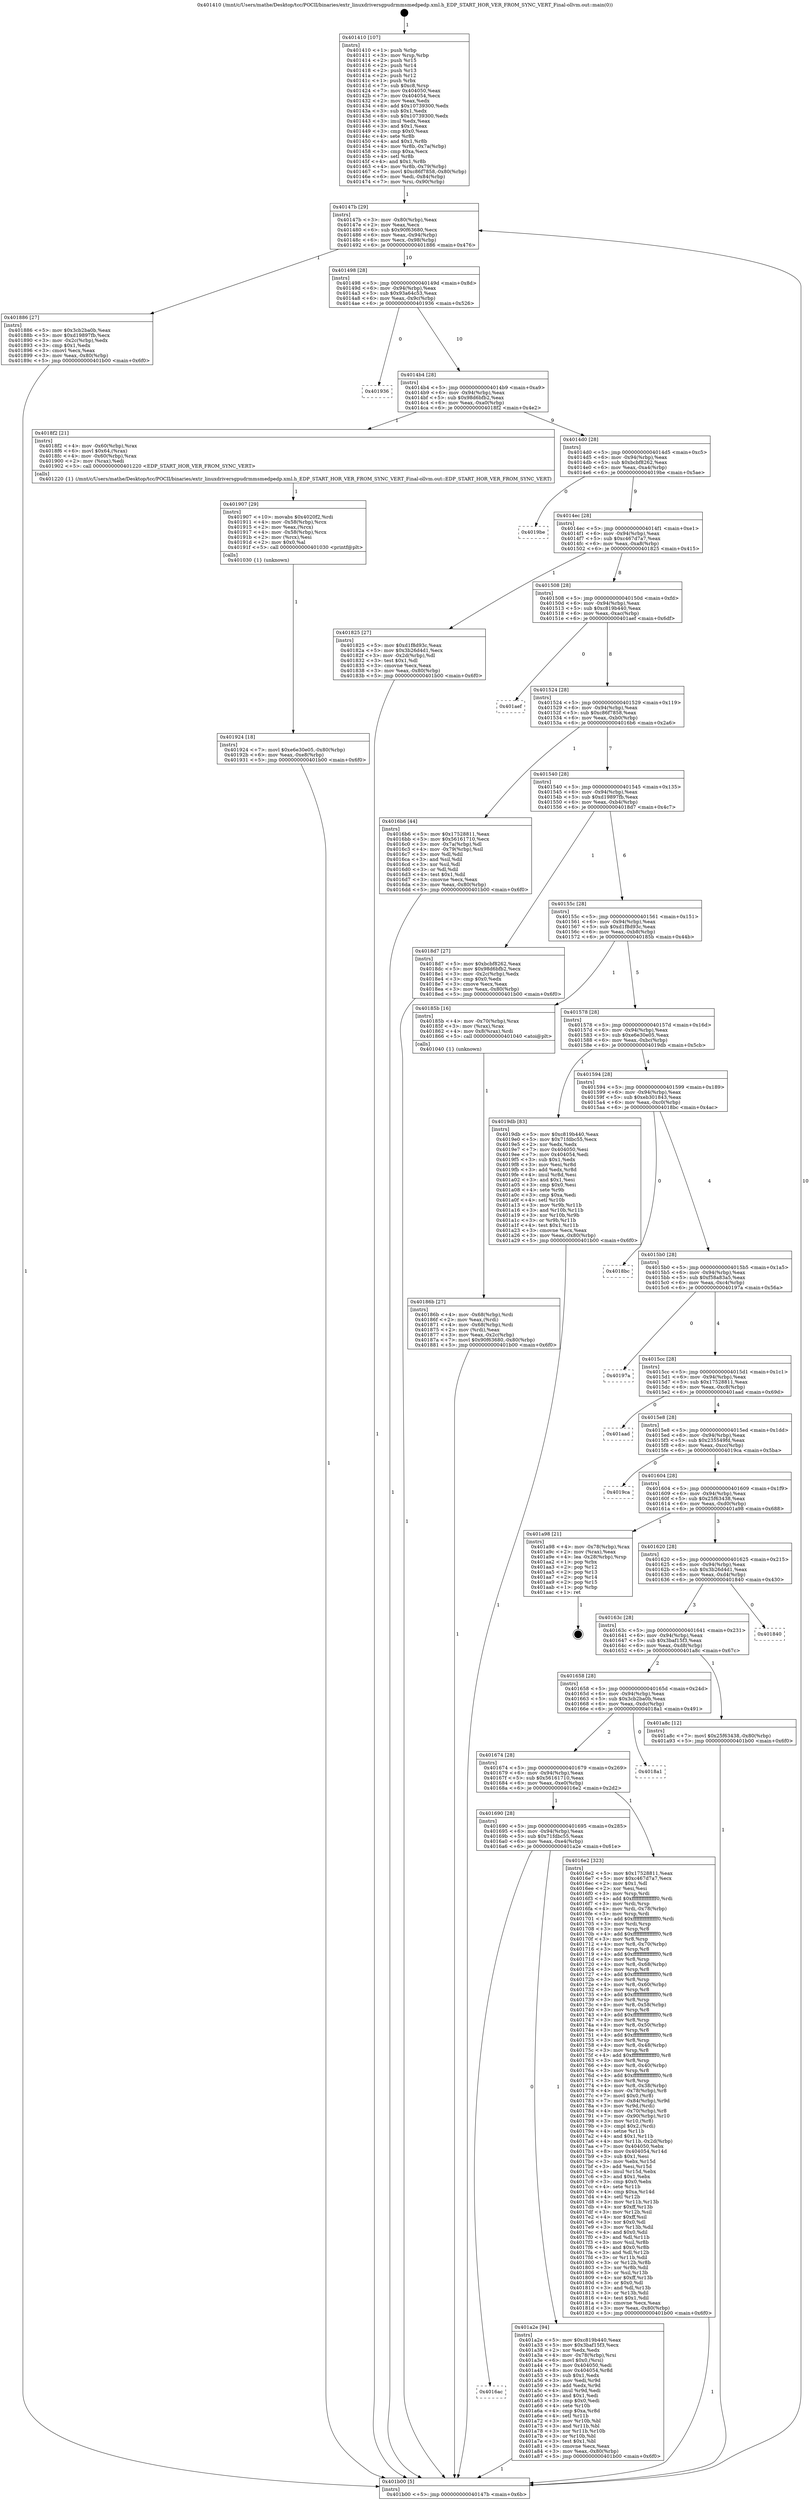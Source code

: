 digraph "0x401410" {
  label = "0x401410 (/mnt/c/Users/mathe/Desktop/tcc/POCII/binaries/extr_linuxdriversgpudrmmsmedpedp.xml.h_EDP_START_HOR_VER_FROM_SYNC_VERT_Final-ollvm.out::main(0))"
  labelloc = "t"
  node[shape=record]

  Entry [label="",width=0.3,height=0.3,shape=circle,fillcolor=black,style=filled]
  "0x40147b" [label="{
     0x40147b [29]\l
     | [instrs]\l
     &nbsp;&nbsp;0x40147b \<+3\>: mov -0x80(%rbp),%eax\l
     &nbsp;&nbsp;0x40147e \<+2\>: mov %eax,%ecx\l
     &nbsp;&nbsp;0x401480 \<+6\>: sub $0x90f63680,%ecx\l
     &nbsp;&nbsp;0x401486 \<+6\>: mov %eax,-0x94(%rbp)\l
     &nbsp;&nbsp;0x40148c \<+6\>: mov %ecx,-0x98(%rbp)\l
     &nbsp;&nbsp;0x401492 \<+6\>: je 0000000000401886 \<main+0x476\>\l
  }"]
  "0x401886" [label="{
     0x401886 [27]\l
     | [instrs]\l
     &nbsp;&nbsp;0x401886 \<+5\>: mov $0x3cb2ba0b,%eax\l
     &nbsp;&nbsp;0x40188b \<+5\>: mov $0xd19897fb,%ecx\l
     &nbsp;&nbsp;0x401890 \<+3\>: mov -0x2c(%rbp),%edx\l
     &nbsp;&nbsp;0x401893 \<+3\>: cmp $0x1,%edx\l
     &nbsp;&nbsp;0x401896 \<+3\>: cmovl %ecx,%eax\l
     &nbsp;&nbsp;0x401899 \<+3\>: mov %eax,-0x80(%rbp)\l
     &nbsp;&nbsp;0x40189c \<+5\>: jmp 0000000000401b00 \<main+0x6f0\>\l
  }"]
  "0x401498" [label="{
     0x401498 [28]\l
     | [instrs]\l
     &nbsp;&nbsp;0x401498 \<+5\>: jmp 000000000040149d \<main+0x8d\>\l
     &nbsp;&nbsp;0x40149d \<+6\>: mov -0x94(%rbp),%eax\l
     &nbsp;&nbsp;0x4014a3 \<+5\>: sub $0x93a64c53,%eax\l
     &nbsp;&nbsp;0x4014a8 \<+6\>: mov %eax,-0x9c(%rbp)\l
     &nbsp;&nbsp;0x4014ae \<+6\>: je 0000000000401936 \<main+0x526\>\l
  }"]
  Exit [label="",width=0.3,height=0.3,shape=circle,fillcolor=black,style=filled,peripheries=2]
  "0x401936" [label="{
     0x401936\l
  }", style=dashed]
  "0x4014b4" [label="{
     0x4014b4 [28]\l
     | [instrs]\l
     &nbsp;&nbsp;0x4014b4 \<+5\>: jmp 00000000004014b9 \<main+0xa9\>\l
     &nbsp;&nbsp;0x4014b9 \<+6\>: mov -0x94(%rbp),%eax\l
     &nbsp;&nbsp;0x4014bf \<+5\>: sub $0x98d6bfb2,%eax\l
     &nbsp;&nbsp;0x4014c4 \<+6\>: mov %eax,-0xa0(%rbp)\l
     &nbsp;&nbsp;0x4014ca \<+6\>: je 00000000004018f2 \<main+0x4e2\>\l
  }"]
  "0x4016ac" [label="{
     0x4016ac\l
  }", style=dashed]
  "0x4018f2" [label="{
     0x4018f2 [21]\l
     | [instrs]\l
     &nbsp;&nbsp;0x4018f2 \<+4\>: mov -0x60(%rbp),%rax\l
     &nbsp;&nbsp;0x4018f6 \<+6\>: movl $0x64,(%rax)\l
     &nbsp;&nbsp;0x4018fc \<+4\>: mov -0x60(%rbp),%rax\l
     &nbsp;&nbsp;0x401900 \<+2\>: mov (%rax),%edi\l
     &nbsp;&nbsp;0x401902 \<+5\>: call 0000000000401220 \<EDP_START_HOR_VER_FROM_SYNC_VERT\>\l
     | [calls]\l
     &nbsp;&nbsp;0x401220 \{1\} (/mnt/c/Users/mathe/Desktop/tcc/POCII/binaries/extr_linuxdriversgpudrmmsmedpedp.xml.h_EDP_START_HOR_VER_FROM_SYNC_VERT_Final-ollvm.out::EDP_START_HOR_VER_FROM_SYNC_VERT)\l
  }"]
  "0x4014d0" [label="{
     0x4014d0 [28]\l
     | [instrs]\l
     &nbsp;&nbsp;0x4014d0 \<+5\>: jmp 00000000004014d5 \<main+0xc5\>\l
     &nbsp;&nbsp;0x4014d5 \<+6\>: mov -0x94(%rbp),%eax\l
     &nbsp;&nbsp;0x4014db \<+5\>: sub $0xbcbf8262,%eax\l
     &nbsp;&nbsp;0x4014e0 \<+6\>: mov %eax,-0xa4(%rbp)\l
     &nbsp;&nbsp;0x4014e6 \<+6\>: je 00000000004019be \<main+0x5ae\>\l
  }"]
  "0x401a2e" [label="{
     0x401a2e [94]\l
     | [instrs]\l
     &nbsp;&nbsp;0x401a2e \<+5\>: mov $0xc819b440,%eax\l
     &nbsp;&nbsp;0x401a33 \<+5\>: mov $0x3baf15f3,%ecx\l
     &nbsp;&nbsp;0x401a38 \<+2\>: xor %edx,%edx\l
     &nbsp;&nbsp;0x401a3a \<+4\>: mov -0x78(%rbp),%rsi\l
     &nbsp;&nbsp;0x401a3e \<+6\>: movl $0x0,(%rsi)\l
     &nbsp;&nbsp;0x401a44 \<+7\>: mov 0x404050,%edi\l
     &nbsp;&nbsp;0x401a4b \<+8\>: mov 0x404054,%r8d\l
     &nbsp;&nbsp;0x401a53 \<+3\>: sub $0x1,%edx\l
     &nbsp;&nbsp;0x401a56 \<+3\>: mov %edi,%r9d\l
     &nbsp;&nbsp;0x401a59 \<+3\>: add %edx,%r9d\l
     &nbsp;&nbsp;0x401a5c \<+4\>: imul %r9d,%edi\l
     &nbsp;&nbsp;0x401a60 \<+3\>: and $0x1,%edi\l
     &nbsp;&nbsp;0x401a63 \<+3\>: cmp $0x0,%edi\l
     &nbsp;&nbsp;0x401a66 \<+4\>: sete %r10b\l
     &nbsp;&nbsp;0x401a6a \<+4\>: cmp $0xa,%r8d\l
     &nbsp;&nbsp;0x401a6e \<+4\>: setl %r11b\l
     &nbsp;&nbsp;0x401a72 \<+3\>: mov %r10b,%bl\l
     &nbsp;&nbsp;0x401a75 \<+3\>: and %r11b,%bl\l
     &nbsp;&nbsp;0x401a78 \<+3\>: xor %r11b,%r10b\l
     &nbsp;&nbsp;0x401a7b \<+3\>: or %r10b,%bl\l
     &nbsp;&nbsp;0x401a7e \<+3\>: test $0x1,%bl\l
     &nbsp;&nbsp;0x401a81 \<+3\>: cmovne %ecx,%eax\l
     &nbsp;&nbsp;0x401a84 \<+3\>: mov %eax,-0x80(%rbp)\l
     &nbsp;&nbsp;0x401a87 \<+5\>: jmp 0000000000401b00 \<main+0x6f0\>\l
  }"]
  "0x4019be" [label="{
     0x4019be\l
  }", style=dashed]
  "0x4014ec" [label="{
     0x4014ec [28]\l
     | [instrs]\l
     &nbsp;&nbsp;0x4014ec \<+5\>: jmp 00000000004014f1 \<main+0xe1\>\l
     &nbsp;&nbsp;0x4014f1 \<+6\>: mov -0x94(%rbp),%eax\l
     &nbsp;&nbsp;0x4014f7 \<+5\>: sub $0xc467d7a7,%eax\l
     &nbsp;&nbsp;0x4014fc \<+6\>: mov %eax,-0xa8(%rbp)\l
     &nbsp;&nbsp;0x401502 \<+6\>: je 0000000000401825 \<main+0x415\>\l
  }"]
  "0x401924" [label="{
     0x401924 [18]\l
     | [instrs]\l
     &nbsp;&nbsp;0x401924 \<+7\>: movl $0xe6e30e05,-0x80(%rbp)\l
     &nbsp;&nbsp;0x40192b \<+6\>: mov %eax,-0xe8(%rbp)\l
     &nbsp;&nbsp;0x401931 \<+5\>: jmp 0000000000401b00 \<main+0x6f0\>\l
  }"]
  "0x401825" [label="{
     0x401825 [27]\l
     | [instrs]\l
     &nbsp;&nbsp;0x401825 \<+5\>: mov $0xd1f8d93c,%eax\l
     &nbsp;&nbsp;0x40182a \<+5\>: mov $0x3b26d4d1,%ecx\l
     &nbsp;&nbsp;0x40182f \<+3\>: mov -0x2d(%rbp),%dl\l
     &nbsp;&nbsp;0x401832 \<+3\>: test $0x1,%dl\l
     &nbsp;&nbsp;0x401835 \<+3\>: cmovne %ecx,%eax\l
     &nbsp;&nbsp;0x401838 \<+3\>: mov %eax,-0x80(%rbp)\l
     &nbsp;&nbsp;0x40183b \<+5\>: jmp 0000000000401b00 \<main+0x6f0\>\l
  }"]
  "0x401508" [label="{
     0x401508 [28]\l
     | [instrs]\l
     &nbsp;&nbsp;0x401508 \<+5\>: jmp 000000000040150d \<main+0xfd\>\l
     &nbsp;&nbsp;0x40150d \<+6\>: mov -0x94(%rbp),%eax\l
     &nbsp;&nbsp;0x401513 \<+5\>: sub $0xc819b440,%eax\l
     &nbsp;&nbsp;0x401518 \<+6\>: mov %eax,-0xac(%rbp)\l
     &nbsp;&nbsp;0x40151e \<+6\>: je 0000000000401aef \<main+0x6df\>\l
  }"]
  "0x401907" [label="{
     0x401907 [29]\l
     | [instrs]\l
     &nbsp;&nbsp;0x401907 \<+10\>: movabs $0x4020f2,%rdi\l
     &nbsp;&nbsp;0x401911 \<+4\>: mov -0x58(%rbp),%rcx\l
     &nbsp;&nbsp;0x401915 \<+2\>: mov %eax,(%rcx)\l
     &nbsp;&nbsp;0x401917 \<+4\>: mov -0x58(%rbp),%rcx\l
     &nbsp;&nbsp;0x40191b \<+2\>: mov (%rcx),%esi\l
     &nbsp;&nbsp;0x40191d \<+2\>: mov $0x0,%al\l
     &nbsp;&nbsp;0x40191f \<+5\>: call 0000000000401030 \<printf@plt\>\l
     | [calls]\l
     &nbsp;&nbsp;0x401030 \{1\} (unknown)\l
  }"]
  "0x401aef" [label="{
     0x401aef\l
  }", style=dashed]
  "0x401524" [label="{
     0x401524 [28]\l
     | [instrs]\l
     &nbsp;&nbsp;0x401524 \<+5\>: jmp 0000000000401529 \<main+0x119\>\l
     &nbsp;&nbsp;0x401529 \<+6\>: mov -0x94(%rbp),%eax\l
     &nbsp;&nbsp;0x40152f \<+5\>: sub $0xc86f7858,%eax\l
     &nbsp;&nbsp;0x401534 \<+6\>: mov %eax,-0xb0(%rbp)\l
     &nbsp;&nbsp;0x40153a \<+6\>: je 00000000004016b6 \<main+0x2a6\>\l
  }"]
  "0x40186b" [label="{
     0x40186b [27]\l
     | [instrs]\l
     &nbsp;&nbsp;0x40186b \<+4\>: mov -0x68(%rbp),%rdi\l
     &nbsp;&nbsp;0x40186f \<+2\>: mov %eax,(%rdi)\l
     &nbsp;&nbsp;0x401871 \<+4\>: mov -0x68(%rbp),%rdi\l
     &nbsp;&nbsp;0x401875 \<+2\>: mov (%rdi),%eax\l
     &nbsp;&nbsp;0x401877 \<+3\>: mov %eax,-0x2c(%rbp)\l
     &nbsp;&nbsp;0x40187a \<+7\>: movl $0x90f63680,-0x80(%rbp)\l
     &nbsp;&nbsp;0x401881 \<+5\>: jmp 0000000000401b00 \<main+0x6f0\>\l
  }"]
  "0x4016b6" [label="{
     0x4016b6 [44]\l
     | [instrs]\l
     &nbsp;&nbsp;0x4016b6 \<+5\>: mov $0x17528811,%eax\l
     &nbsp;&nbsp;0x4016bb \<+5\>: mov $0x56161710,%ecx\l
     &nbsp;&nbsp;0x4016c0 \<+3\>: mov -0x7a(%rbp),%dl\l
     &nbsp;&nbsp;0x4016c3 \<+4\>: mov -0x79(%rbp),%sil\l
     &nbsp;&nbsp;0x4016c7 \<+3\>: mov %dl,%dil\l
     &nbsp;&nbsp;0x4016ca \<+3\>: and %sil,%dil\l
     &nbsp;&nbsp;0x4016cd \<+3\>: xor %sil,%dl\l
     &nbsp;&nbsp;0x4016d0 \<+3\>: or %dl,%dil\l
     &nbsp;&nbsp;0x4016d3 \<+4\>: test $0x1,%dil\l
     &nbsp;&nbsp;0x4016d7 \<+3\>: cmovne %ecx,%eax\l
     &nbsp;&nbsp;0x4016da \<+3\>: mov %eax,-0x80(%rbp)\l
     &nbsp;&nbsp;0x4016dd \<+5\>: jmp 0000000000401b00 \<main+0x6f0\>\l
  }"]
  "0x401540" [label="{
     0x401540 [28]\l
     | [instrs]\l
     &nbsp;&nbsp;0x401540 \<+5\>: jmp 0000000000401545 \<main+0x135\>\l
     &nbsp;&nbsp;0x401545 \<+6\>: mov -0x94(%rbp),%eax\l
     &nbsp;&nbsp;0x40154b \<+5\>: sub $0xd19897fb,%eax\l
     &nbsp;&nbsp;0x401550 \<+6\>: mov %eax,-0xb4(%rbp)\l
     &nbsp;&nbsp;0x401556 \<+6\>: je 00000000004018d7 \<main+0x4c7\>\l
  }"]
  "0x401b00" [label="{
     0x401b00 [5]\l
     | [instrs]\l
     &nbsp;&nbsp;0x401b00 \<+5\>: jmp 000000000040147b \<main+0x6b\>\l
  }"]
  "0x401410" [label="{
     0x401410 [107]\l
     | [instrs]\l
     &nbsp;&nbsp;0x401410 \<+1\>: push %rbp\l
     &nbsp;&nbsp;0x401411 \<+3\>: mov %rsp,%rbp\l
     &nbsp;&nbsp;0x401414 \<+2\>: push %r15\l
     &nbsp;&nbsp;0x401416 \<+2\>: push %r14\l
     &nbsp;&nbsp;0x401418 \<+2\>: push %r13\l
     &nbsp;&nbsp;0x40141a \<+2\>: push %r12\l
     &nbsp;&nbsp;0x40141c \<+1\>: push %rbx\l
     &nbsp;&nbsp;0x40141d \<+7\>: sub $0xc8,%rsp\l
     &nbsp;&nbsp;0x401424 \<+7\>: mov 0x404050,%eax\l
     &nbsp;&nbsp;0x40142b \<+7\>: mov 0x404054,%ecx\l
     &nbsp;&nbsp;0x401432 \<+2\>: mov %eax,%edx\l
     &nbsp;&nbsp;0x401434 \<+6\>: add $0x10739300,%edx\l
     &nbsp;&nbsp;0x40143a \<+3\>: sub $0x1,%edx\l
     &nbsp;&nbsp;0x40143d \<+6\>: sub $0x10739300,%edx\l
     &nbsp;&nbsp;0x401443 \<+3\>: imul %edx,%eax\l
     &nbsp;&nbsp;0x401446 \<+3\>: and $0x1,%eax\l
     &nbsp;&nbsp;0x401449 \<+3\>: cmp $0x0,%eax\l
     &nbsp;&nbsp;0x40144c \<+4\>: sete %r8b\l
     &nbsp;&nbsp;0x401450 \<+4\>: and $0x1,%r8b\l
     &nbsp;&nbsp;0x401454 \<+4\>: mov %r8b,-0x7a(%rbp)\l
     &nbsp;&nbsp;0x401458 \<+3\>: cmp $0xa,%ecx\l
     &nbsp;&nbsp;0x40145b \<+4\>: setl %r8b\l
     &nbsp;&nbsp;0x40145f \<+4\>: and $0x1,%r8b\l
     &nbsp;&nbsp;0x401463 \<+4\>: mov %r8b,-0x79(%rbp)\l
     &nbsp;&nbsp;0x401467 \<+7\>: movl $0xc86f7858,-0x80(%rbp)\l
     &nbsp;&nbsp;0x40146e \<+6\>: mov %edi,-0x84(%rbp)\l
     &nbsp;&nbsp;0x401474 \<+7\>: mov %rsi,-0x90(%rbp)\l
  }"]
  "0x401690" [label="{
     0x401690 [28]\l
     | [instrs]\l
     &nbsp;&nbsp;0x401690 \<+5\>: jmp 0000000000401695 \<main+0x285\>\l
     &nbsp;&nbsp;0x401695 \<+6\>: mov -0x94(%rbp),%eax\l
     &nbsp;&nbsp;0x40169b \<+5\>: sub $0x71fdbc55,%eax\l
     &nbsp;&nbsp;0x4016a0 \<+6\>: mov %eax,-0xe4(%rbp)\l
     &nbsp;&nbsp;0x4016a6 \<+6\>: je 0000000000401a2e \<main+0x61e\>\l
  }"]
  "0x4018d7" [label="{
     0x4018d7 [27]\l
     | [instrs]\l
     &nbsp;&nbsp;0x4018d7 \<+5\>: mov $0xbcbf8262,%eax\l
     &nbsp;&nbsp;0x4018dc \<+5\>: mov $0x98d6bfb2,%ecx\l
     &nbsp;&nbsp;0x4018e1 \<+3\>: mov -0x2c(%rbp),%edx\l
     &nbsp;&nbsp;0x4018e4 \<+3\>: cmp $0x0,%edx\l
     &nbsp;&nbsp;0x4018e7 \<+3\>: cmove %ecx,%eax\l
     &nbsp;&nbsp;0x4018ea \<+3\>: mov %eax,-0x80(%rbp)\l
     &nbsp;&nbsp;0x4018ed \<+5\>: jmp 0000000000401b00 \<main+0x6f0\>\l
  }"]
  "0x40155c" [label="{
     0x40155c [28]\l
     | [instrs]\l
     &nbsp;&nbsp;0x40155c \<+5\>: jmp 0000000000401561 \<main+0x151\>\l
     &nbsp;&nbsp;0x401561 \<+6\>: mov -0x94(%rbp),%eax\l
     &nbsp;&nbsp;0x401567 \<+5\>: sub $0xd1f8d93c,%eax\l
     &nbsp;&nbsp;0x40156c \<+6\>: mov %eax,-0xb8(%rbp)\l
     &nbsp;&nbsp;0x401572 \<+6\>: je 000000000040185b \<main+0x44b\>\l
  }"]
  "0x4016e2" [label="{
     0x4016e2 [323]\l
     | [instrs]\l
     &nbsp;&nbsp;0x4016e2 \<+5\>: mov $0x17528811,%eax\l
     &nbsp;&nbsp;0x4016e7 \<+5\>: mov $0xc467d7a7,%ecx\l
     &nbsp;&nbsp;0x4016ec \<+2\>: mov $0x1,%dl\l
     &nbsp;&nbsp;0x4016ee \<+2\>: xor %esi,%esi\l
     &nbsp;&nbsp;0x4016f0 \<+3\>: mov %rsp,%rdi\l
     &nbsp;&nbsp;0x4016f3 \<+4\>: add $0xfffffffffffffff0,%rdi\l
     &nbsp;&nbsp;0x4016f7 \<+3\>: mov %rdi,%rsp\l
     &nbsp;&nbsp;0x4016fa \<+4\>: mov %rdi,-0x78(%rbp)\l
     &nbsp;&nbsp;0x4016fe \<+3\>: mov %rsp,%rdi\l
     &nbsp;&nbsp;0x401701 \<+4\>: add $0xfffffffffffffff0,%rdi\l
     &nbsp;&nbsp;0x401705 \<+3\>: mov %rdi,%rsp\l
     &nbsp;&nbsp;0x401708 \<+3\>: mov %rsp,%r8\l
     &nbsp;&nbsp;0x40170b \<+4\>: add $0xfffffffffffffff0,%r8\l
     &nbsp;&nbsp;0x40170f \<+3\>: mov %r8,%rsp\l
     &nbsp;&nbsp;0x401712 \<+4\>: mov %r8,-0x70(%rbp)\l
     &nbsp;&nbsp;0x401716 \<+3\>: mov %rsp,%r8\l
     &nbsp;&nbsp;0x401719 \<+4\>: add $0xfffffffffffffff0,%r8\l
     &nbsp;&nbsp;0x40171d \<+3\>: mov %r8,%rsp\l
     &nbsp;&nbsp;0x401720 \<+4\>: mov %r8,-0x68(%rbp)\l
     &nbsp;&nbsp;0x401724 \<+3\>: mov %rsp,%r8\l
     &nbsp;&nbsp;0x401727 \<+4\>: add $0xfffffffffffffff0,%r8\l
     &nbsp;&nbsp;0x40172b \<+3\>: mov %r8,%rsp\l
     &nbsp;&nbsp;0x40172e \<+4\>: mov %r8,-0x60(%rbp)\l
     &nbsp;&nbsp;0x401732 \<+3\>: mov %rsp,%r8\l
     &nbsp;&nbsp;0x401735 \<+4\>: add $0xfffffffffffffff0,%r8\l
     &nbsp;&nbsp;0x401739 \<+3\>: mov %r8,%rsp\l
     &nbsp;&nbsp;0x40173c \<+4\>: mov %r8,-0x58(%rbp)\l
     &nbsp;&nbsp;0x401740 \<+3\>: mov %rsp,%r8\l
     &nbsp;&nbsp;0x401743 \<+4\>: add $0xfffffffffffffff0,%r8\l
     &nbsp;&nbsp;0x401747 \<+3\>: mov %r8,%rsp\l
     &nbsp;&nbsp;0x40174a \<+4\>: mov %r8,-0x50(%rbp)\l
     &nbsp;&nbsp;0x40174e \<+3\>: mov %rsp,%r8\l
     &nbsp;&nbsp;0x401751 \<+4\>: add $0xfffffffffffffff0,%r8\l
     &nbsp;&nbsp;0x401755 \<+3\>: mov %r8,%rsp\l
     &nbsp;&nbsp;0x401758 \<+4\>: mov %r8,-0x48(%rbp)\l
     &nbsp;&nbsp;0x40175c \<+3\>: mov %rsp,%r8\l
     &nbsp;&nbsp;0x40175f \<+4\>: add $0xfffffffffffffff0,%r8\l
     &nbsp;&nbsp;0x401763 \<+3\>: mov %r8,%rsp\l
     &nbsp;&nbsp;0x401766 \<+4\>: mov %r8,-0x40(%rbp)\l
     &nbsp;&nbsp;0x40176a \<+3\>: mov %rsp,%r8\l
     &nbsp;&nbsp;0x40176d \<+4\>: add $0xfffffffffffffff0,%r8\l
     &nbsp;&nbsp;0x401771 \<+3\>: mov %r8,%rsp\l
     &nbsp;&nbsp;0x401774 \<+4\>: mov %r8,-0x38(%rbp)\l
     &nbsp;&nbsp;0x401778 \<+4\>: mov -0x78(%rbp),%r8\l
     &nbsp;&nbsp;0x40177c \<+7\>: movl $0x0,(%r8)\l
     &nbsp;&nbsp;0x401783 \<+7\>: mov -0x84(%rbp),%r9d\l
     &nbsp;&nbsp;0x40178a \<+3\>: mov %r9d,(%rdi)\l
     &nbsp;&nbsp;0x40178d \<+4\>: mov -0x70(%rbp),%r8\l
     &nbsp;&nbsp;0x401791 \<+7\>: mov -0x90(%rbp),%r10\l
     &nbsp;&nbsp;0x401798 \<+3\>: mov %r10,(%r8)\l
     &nbsp;&nbsp;0x40179b \<+3\>: cmpl $0x2,(%rdi)\l
     &nbsp;&nbsp;0x40179e \<+4\>: setne %r11b\l
     &nbsp;&nbsp;0x4017a2 \<+4\>: and $0x1,%r11b\l
     &nbsp;&nbsp;0x4017a6 \<+4\>: mov %r11b,-0x2d(%rbp)\l
     &nbsp;&nbsp;0x4017aa \<+7\>: mov 0x404050,%ebx\l
     &nbsp;&nbsp;0x4017b1 \<+8\>: mov 0x404054,%r14d\l
     &nbsp;&nbsp;0x4017b9 \<+3\>: sub $0x1,%esi\l
     &nbsp;&nbsp;0x4017bc \<+3\>: mov %ebx,%r15d\l
     &nbsp;&nbsp;0x4017bf \<+3\>: add %esi,%r15d\l
     &nbsp;&nbsp;0x4017c2 \<+4\>: imul %r15d,%ebx\l
     &nbsp;&nbsp;0x4017c6 \<+3\>: and $0x1,%ebx\l
     &nbsp;&nbsp;0x4017c9 \<+3\>: cmp $0x0,%ebx\l
     &nbsp;&nbsp;0x4017cc \<+4\>: sete %r11b\l
     &nbsp;&nbsp;0x4017d0 \<+4\>: cmp $0xa,%r14d\l
     &nbsp;&nbsp;0x4017d4 \<+4\>: setl %r12b\l
     &nbsp;&nbsp;0x4017d8 \<+3\>: mov %r11b,%r13b\l
     &nbsp;&nbsp;0x4017db \<+4\>: xor $0xff,%r13b\l
     &nbsp;&nbsp;0x4017df \<+3\>: mov %r12b,%sil\l
     &nbsp;&nbsp;0x4017e2 \<+4\>: xor $0xff,%sil\l
     &nbsp;&nbsp;0x4017e6 \<+3\>: xor $0x0,%dl\l
     &nbsp;&nbsp;0x4017e9 \<+3\>: mov %r13b,%dil\l
     &nbsp;&nbsp;0x4017ec \<+4\>: and $0x0,%dil\l
     &nbsp;&nbsp;0x4017f0 \<+3\>: and %dl,%r11b\l
     &nbsp;&nbsp;0x4017f3 \<+3\>: mov %sil,%r8b\l
     &nbsp;&nbsp;0x4017f6 \<+4\>: and $0x0,%r8b\l
     &nbsp;&nbsp;0x4017fa \<+3\>: and %dl,%r12b\l
     &nbsp;&nbsp;0x4017fd \<+3\>: or %r11b,%dil\l
     &nbsp;&nbsp;0x401800 \<+3\>: or %r12b,%r8b\l
     &nbsp;&nbsp;0x401803 \<+3\>: xor %r8b,%dil\l
     &nbsp;&nbsp;0x401806 \<+3\>: or %sil,%r13b\l
     &nbsp;&nbsp;0x401809 \<+4\>: xor $0xff,%r13b\l
     &nbsp;&nbsp;0x40180d \<+3\>: or $0x0,%dl\l
     &nbsp;&nbsp;0x401810 \<+3\>: and %dl,%r13b\l
     &nbsp;&nbsp;0x401813 \<+3\>: or %r13b,%dil\l
     &nbsp;&nbsp;0x401816 \<+4\>: test $0x1,%dil\l
     &nbsp;&nbsp;0x40181a \<+3\>: cmovne %ecx,%eax\l
     &nbsp;&nbsp;0x40181d \<+3\>: mov %eax,-0x80(%rbp)\l
     &nbsp;&nbsp;0x401820 \<+5\>: jmp 0000000000401b00 \<main+0x6f0\>\l
  }"]
  "0x40185b" [label="{
     0x40185b [16]\l
     | [instrs]\l
     &nbsp;&nbsp;0x40185b \<+4\>: mov -0x70(%rbp),%rax\l
     &nbsp;&nbsp;0x40185f \<+3\>: mov (%rax),%rax\l
     &nbsp;&nbsp;0x401862 \<+4\>: mov 0x8(%rax),%rdi\l
     &nbsp;&nbsp;0x401866 \<+5\>: call 0000000000401040 \<atoi@plt\>\l
     | [calls]\l
     &nbsp;&nbsp;0x401040 \{1\} (unknown)\l
  }"]
  "0x401578" [label="{
     0x401578 [28]\l
     | [instrs]\l
     &nbsp;&nbsp;0x401578 \<+5\>: jmp 000000000040157d \<main+0x16d\>\l
     &nbsp;&nbsp;0x40157d \<+6\>: mov -0x94(%rbp),%eax\l
     &nbsp;&nbsp;0x401583 \<+5\>: sub $0xe6e30e05,%eax\l
     &nbsp;&nbsp;0x401588 \<+6\>: mov %eax,-0xbc(%rbp)\l
     &nbsp;&nbsp;0x40158e \<+6\>: je 00000000004019db \<main+0x5cb\>\l
  }"]
  "0x401674" [label="{
     0x401674 [28]\l
     | [instrs]\l
     &nbsp;&nbsp;0x401674 \<+5\>: jmp 0000000000401679 \<main+0x269\>\l
     &nbsp;&nbsp;0x401679 \<+6\>: mov -0x94(%rbp),%eax\l
     &nbsp;&nbsp;0x40167f \<+5\>: sub $0x56161710,%eax\l
     &nbsp;&nbsp;0x401684 \<+6\>: mov %eax,-0xe0(%rbp)\l
     &nbsp;&nbsp;0x40168a \<+6\>: je 00000000004016e2 \<main+0x2d2\>\l
  }"]
  "0x4019db" [label="{
     0x4019db [83]\l
     | [instrs]\l
     &nbsp;&nbsp;0x4019db \<+5\>: mov $0xc819b440,%eax\l
     &nbsp;&nbsp;0x4019e0 \<+5\>: mov $0x71fdbc55,%ecx\l
     &nbsp;&nbsp;0x4019e5 \<+2\>: xor %edx,%edx\l
     &nbsp;&nbsp;0x4019e7 \<+7\>: mov 0x404050,%esi\l
     &nbsp;&nbsp;0x4019ee \<+7\>: mov 0x404054,%edi\l
     &nbsp;&nbsp;0x4019f5 \<+3\>: sub $0x1,%edx\l
     &nbsp;&nbsp;0x4019f8 \<+3\>: mov %esi,%r8d\l
     &nbsp;&nbsp;0x4019fb \<+3\>: add %edx,%r8d\l
     &nbsp;&nbsp;0x4019fe \<+4\>: imul %r8d,%esi\l
     &nbsp;&nbsp;0x401a02 \<+3\>: and $0x1,%esi\l
     &nbsp;&nbsp;0x401a05 \<+3\>: cmp $0x0,%esi\l
     &nbsp;&nbsp;0x401a08 \<+4\>: sete %r9b\l
     &nbsp;&nbsp;0x401a0c \<+3\>: cmp $0xa,%edi\l
     &nbsp;&nbsp;0x401a0f \<+4\>: setl %r10b\l
     &nbsp;&nbsp;0x401a13 \<+3\>: mov %r9b,%r11b\l
     &nbsp;&nbsp;0x401a16 \<+3\>: and %r10b,%r11b\l
     &nbsp;&nbsp;0x401a19 \<+3\>: xor %r10b,%r9b\l
     &nbsp;&nbsp;0x401a1c \<+3\>: or %r9b,%r11b\l
     &nbsp;&nbsp;0x401a1f \<+4\>: test $0x1,%r11b\l
     &nbsp;&nbsp;0x401a23 \<+3\>: cmovne %ecx,%eax\l
     &nbsp;&nbsp;0x401a26 \<+3\>: mov %eax,-0x80(%rbp)\l
     &nbsp;&nbsp;0x401a29 \<+5\>: jmp 0000000000401b00 \<main+0x6f0\>\l
  }"]
  "0x401594" [label="{
     0x401594 [28]\l
     | [instrs]\l
     &nbsp;&nbsp;0x401594 \<+5\>: jmp 0000000000401599 \<main+0x189\>\l
     &nbsp;&nbsp;0x401599 \<+6\>: mov -0x94(%rbp),%eax\l
     &nbsp;&nbsp;0x40159f \<+5\>: sub $0xeb301843,%eax\l
     &nbsp;&nbsp;0x4015a4 \<+6\>: mov %eax,-0xc0(%rbp)\l
     &nbsp;&nbsp;0x4015aa \<+6\>: je 00000000004018bc \<main+0x4ac\>\l
  }"]
  "0x4018a1" [label="{
     0x4018a1\l
  }", style=dashed]
  "0x4018bc" [label="{
     0x4018bc\l
  }", style=dashed]
  "0x4015b0" [label="{
     0x4015b0 [28]\l
     | [instrs]\l
     &nbsp;&nbsp;0x4015b0 \<+5\>: jmp 00000000004015b5 \<main+0x1a5\>\l
     &nbsp;&nbsp;0x4015b5 \<+6\>: mov -0x94(%rbp),%eax\l
     &nbsp;&nbsp;0x4015bb \<+5\>: sub $0xf58a83a5,%eax\l
     &nbsp;&nbsp;0x4015c0 \<+6\>: mov %eax,-0xc4(%rbp)\l
     &nbsp;&nbsp;0x4015c6 \<+6\>: je 000000000040197a \<main+0x56a\>\l
  }"]
  "0x401658" [label="{
     0x401658 [28]\l
     | [instrs]\l
     &nbsp;&nbsp;0x401658 \<+5\>: jmp 000000000040165d \<main+0x24d\>\l
     &nbsp;&nbsp;0x40165d \<+6\>: mov -0x94(%rbp),%eax\l
     &nbsp;&nbsp;0x401663 \<+5\>: sub $0x3cb2ba0b,%eax\l
     &nbsp;&nbsp;0x401668 \<+6\>: mov %eax,-0xdc(%rbp)\l
     &nbsp;&nbsp;0x40166e \<+6\>: je 00000000004018a1 \<main+0x491\>\l
  }"]
  "0x40197a" [label="{
     0x40197a\l
  }", style=dashed]
  "0x4015cc" [label="{
     0x4015cc [28]\l
     | [instrs]\l
     &nbsp;&nbsp;0x4015cc \<+5\>: jmp 00000000004015d1 \<main+0x1c1\>\l
     &nbsp;&nbsp;0x4015d1 \<+6\>: mov -0x94(%rbp),%eax\l
     &nbsp;&nbsp;0x4015d7 \<+5\>: sub $0x17528811,%eax\l
     &nbsp;&nbsp;0x4015dc \<+6\>: mov %eax,-0xc8(%rbp)\l
     &nbsp;&nbsp;0x4015e2 \<+6\>: je 0000000000401aad \<main+0x69d\>\l
  }"]
  "0x401a8c" [label="{
     0x401a8c [12]\l
     | [instrs]\l
     &nbsp;&nbsp;0x401a8c \<+7\>: movl $0x25f63438,-0x80(%rbp)\l
     &nbsp;&nbsp;0x401a93 \<+5\>: jmp 0000000000401b00 \<main+0x6f0\>\l
  }"]
  "0x401aad" [label="{
     0x401aad\l
  }", style=dashed]
  "0x4015e8" [label="{
     0x4015e8 [28]\l
     | [instrs]\l
     &nbsp;&nbsp;0x4015e8 \<+5\>: jmp 00000000004015ed \<main+0x1dd\>\l
     &nbsp;&nbsp;0x4015ed \<+6\>: mov -0x94(%rbp),%eax\l
     &nbsp;&nbsp;0x4015f3 \<+5\>: sub $0x235549fd,%eax\l
     &nbsp;&nbsp;0x4015f8 \<+6\>: mov %eax,-0xcc(%rbp)\l
     &nbsp;&nbsp;0x4015fe \<+6\>: je 00000000004019ca \<main+0x5ba\>\l
  }"]
  "0x40163c" [label="{
     0x40163c [28]\l
     | [instrs]\l
     &nbsp;&nbsp;0x40163c \<+5\>: jmp 0000000000401641 \<main+0x231\>\l
     &nbsp;&nbsp;0x401641 \<+6\>: mov -0x94(%rbp),%eax\l
     &nbsp;&nbsp;0x401647 \<+5\>: sub $0x3baf15f3,%eax\l
     &nbsp;&nbsp;0x40164c \<+6\>: mov %eax,-0xd8(%rbp)\l
     &nbsp;&nbsp;0x401652 \<+6\>: je 0000000000401a8c \<main+0x67c\>\l
  }"]
  "0x4019ca" [label="{
     0x4019ca\l
  }", style=dashed]
  "0x401604" [label="{
     0x401604 [28]\l
     | [instrs]\l
     &nbsp;&nbsp;0x401604 \<+5\>: jmp 0000000000401609 \<main+0x1f9\>\l
     &nbsp;&nbsp;0x401609 \<+6\>: mov -0x94(%rbp),%eax\l
     &nbsp;&nbsp;0x40160f \<+5\>: sub $0x25f63438,%eax\l
     &nbsp;&nbsp;0x401614 \<+6\>: mov %eax,-0xd0(%rbp)\l
     &nbsp;&nbsp;0x40161a \<+6\>: je 0000000000401a98 \<main+0x688\>\l
  }"]
  "0x401840" [label="{
     0x401840\l
  }", style=dashed]
  "0x401a98" [label="{
     0x401a98 [21]\l
     | [instrs]\l
     &nbsp;&nbsp;0x401a98 \<+4\>: mov -0x78(%rbp),%rax\l
     &nbsp;&nbsp;0x401a9c \<+2\>: mov (%rax),%eax\l
     &nbsp;&nbsp;0x401a9e \<+4\>: lea -0x28(%rbp),%rsp\l
     &nbsp;&nbsp;0x401aa2 \<+1\>: pop %rbx\l
     &nbsp;&nbsp;0x401aa3 \<+2\>: pop %r12\l
     &nbsp;&nbsp;0x401aa5 \<+2\>: pop %r13\l
     &nbsp;&nbsp;0x401aa7 \<+2\>: pop %r14\l
     &nbsp;&nbsp;0x401aa9 \<+2\>: pop %r15\l
     &nbsp;&nbsp;0x401aab \<+1\>: pop %rbp\l
     &nbsp;&nbsp;0x401aac \<+1\>: ret\l
  }"]
  "0x401620" [label="{
     0x401620 [28]\l
     | [instrs]\l
     &nbsp;&nbsp;0x401620 \<+5\>: jmp 0000000000401625 \<main+0x215\>\l
     &nbsp;&nbsp;0x401625 \<+6\>: mov -0x94(%rbp),%eax\l
     &nbsp;&nbsp;0x40162b \<+5\>: sub $0x3b26d4d1,%eax\l
     &nbsp;&nbsp;0x401630 \<+6\>: mov %eax,-0xd4(%rbp)\l
     &nbsp;&nbsp;0x401636 \<+6\>: je 0000000000401840 \<main+0x430\>\l
  }"]
  Entry -> "0x401410" [label=" 1"]
  "0x40147b" -> "0x401886" [label=" 1"]
  "0x40147b" -> "0x401498" [label=" 10"]
  "0x401a98" -> Exit [label=" 1"]
  "0x401498" -> "0x401936" [label=" 0"]
  "0x401498" -> "0x4014b4" [label=" 10"]
  "0x401a8c" -> "0x401b00" [label=" 1"]
  "0x4014b4" -> "0x4018f2" [label=" 1"]
  "0x4014b4" -> "0x4014d0" [label=" 9"]
  "0x401a2e" -> "0x401b00" [label=" 1"]
  "0x4014d0" -> "0x4019be" [label=" 0"]
  "0x4014d0" -> "0x4014ec" [label=" 9"]
  "0x401690" -> "0x4016ac" [label=" 0"]
  "0x4014ec" -> "0x401825" [label=" 1"]
  "0x4014ec" -> "0x401508" [label=" 8"]
  "0x401690" -> "0x401a2e" [label=" 1"]
  "0x401508" -> "0x401aef" [label=" 0"]
  "0x401508" -> "0x401524" [label=" 8"]
  "0x4019db" -> "0x401b00" [label=" 1"]
  "0x401524" -> "0x4016b6" [label=" 1"]
  "0x401524" -> "0x401540" [label=" 7"]
  "0x4016b6" -> "0x401b00" [label=" 1"]
  "0x401410" -> "0x40147b" [label=" 1"]
  "0x401b00" -> "0x40147b" [label=" 10"]
  "0x401924" -> "0x401b00" [label=" 1"]
  "0x401540" -> "0x4018d7" [label=" 1"]
  "0x401540" -> "0x40155c" [label=" 6"]
  "0x4018f2" -> "0x401907" [label=" 1"]
  "0x40155c" -> "0x40185b" [label=" 1"]
  "0x40155c" -> "0x401578" [label=" 5"]
  "0x4018d7" -> "0x401b00" [label=" 1"]
  "0x401578" -> "0x4019db" [label=" 1"]
  "0x401578" -> "0x401594" [label=" 4"]
  "0x40186b" -> "0x401b00" [label=" 1"]
  "0x401594" -> "0x4018bc" [label=" 0"]
  "0x401594" -> "0x4015b0" [label=" 4"]
  "0x40185b" -> "0x40186b" [label=" 1"]
  "0x4015b0" -> "0x40197a" [label=" 0"]
  "0x4015b0" -> "0x4015cc" [label=" 4"]
  "0x4016e2" -> "0x401b00" [label=" 1"]
  "0x4015cc" -> "0x401aad" [label=" 0"]
  "0x4015cc" -> "0x4015e8" [label=" 4"]
  "0x401907" -> "0x401924" [label=" 1"]
  "0x4015e8" -> "0x4019ca" [label=" 0"]
  "0x4015e8" -> "0x401604" [label=" 4"]
  "0x401674" -> "0x4016e2" [label=" 1"]
  "0x401604" -> "0x401a98" [label=" 1"]
  "0x401604" -> "0x401620" [label=" 3"]
  "0x401886" -> "0x401b00" [label=" 1"]
  "0x401620" -> "0x401840" [label=" 0"]
  "0x401620" -> "0x40163c" [label=" 3"]
  "0x401674" -> "0x401690" [label=" 1"]
  "0x40163c" -> "0x401a8c" [label=" 1"]
  "0x40163c" -> "0x401658" [label=" 2"]
  "0x401825" -> "0x401b00" [label=" 1"]
  "0x401658" -> "0x4018a1" [label=" 0"]
  "0x401658" -> "0x401674" [label=" 2"]
}
